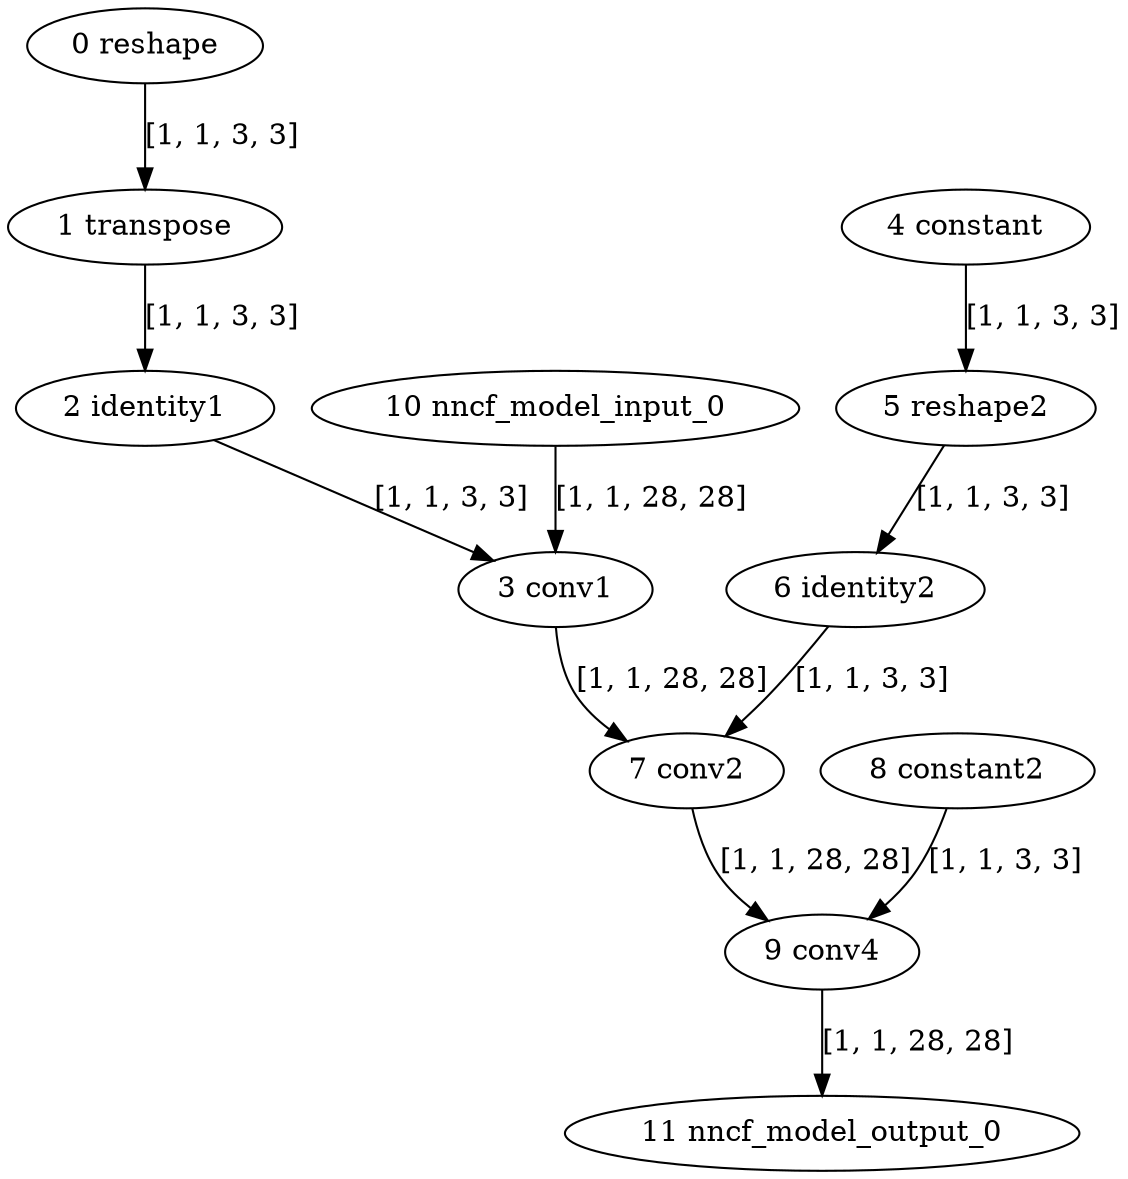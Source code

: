 strict digraph  {
"0 reshape" [id=0, type=Reshape];
"1 transpose" [id=1, type=Transpose];
"2 identity1" [id=2, type=Identity];
"3 conv1" [id=3, type=Conv];
"4 constant" [id=4, type=Constant];
"5 reshape2" [id=5, type=Reshape];
"6 identity2" [id=6, type=Identity];
"7 conv2" [id=7, type=Conv];
"8 constant2" [id=8, type=Constant];
"9 conv4" [id=9, type=Conv];
"10 nncf_model_input_0" [id=10, type=nncf_model_input];
"11 nncf_model_output_0" [id=11, type=nncf_model_output];
"0 reshape" -> "1 transpose"  [label="[1, 1, 3, 3]", style=solid];
"1 transpose" -> "2 identity1"  [label="[1, 1, 3, 3]", style=solid];
"2 identity1" -> "3 conv1"  [label="[1, 1, 3, 3]", style=solid];
"3 conv1" -> "7 conv2"  [label="[1, 1, 28, 28]", style=solid];
"4 constant" -> "5 reshape2"  [label="[1, 1, 3, 3]", style=solid];
"5 reshape2" -> "6 identity2"  [label="[1, 1, 3, 3]", style=solid];
"6 identity2" -> "7 conv2"  [label="[1, 1, 3, 3]", style=solid];
"7 conv2" -> "9 conv4"  [label="[1, 1, 28, 28]", style=solid];
"8 constant2" -> "9 conv4"  [label="[1, 1, 3, 3]", style=solid];
"9 conv4" -> "11 nncf_model_output_0"  [label="[1, 1, 28, 28]", style=solid];
"10 nncf_model_input_0" -> "3 conv1"  [label="[1, 1, 28, 28]", style=solid];
}
